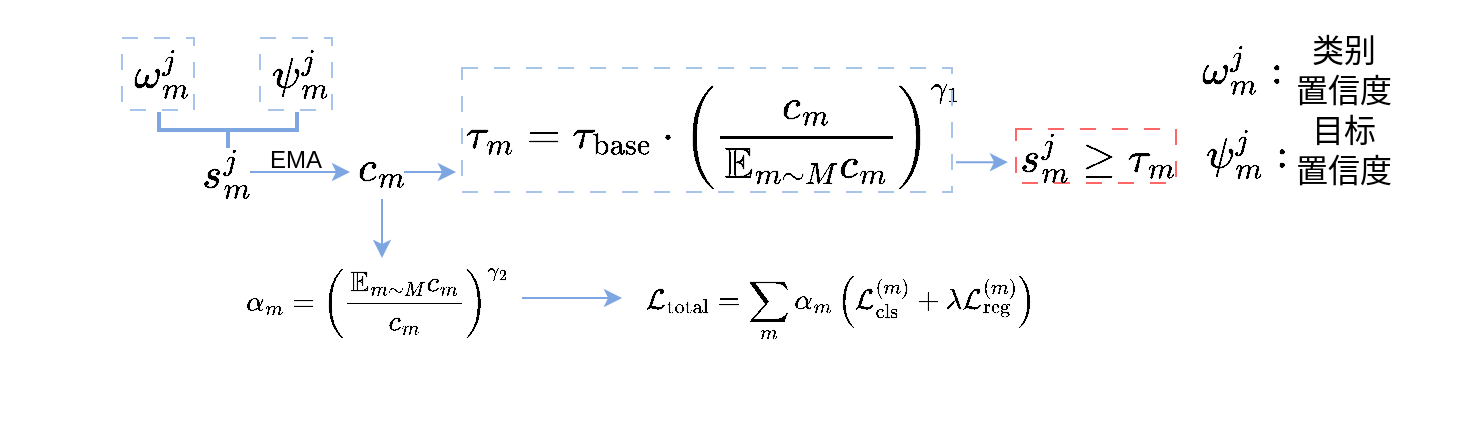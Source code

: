 <mxfile version="27.0.1">
  <diagram name="第 1 页" id="i5m17b8EzfQg5klJpfjE">
    <mxGraphModel dx="778" dy="478" grid="1" gridSize="10" guides="1" tooltips="1" connect="1" arrows="1" fold="1" page="1" pageScale="1" pageWidth="827" pageHeight="1169" math="1" shadow="0">
      <root>
        <mxCell id="0" />
        <mxCell id="1" parent="0" />
        <mxCell id="mW5vK_5VpGZGRlMtQD_5-14" value="" style="rounded=0;whiteSpace=wrap;html=1;dashed=1;dashPattern=8 8;strokeColor=#A9C4EB;" vertex="1" parent="1">
          <mxGeometry x="189" y="210" width="36" height="36" as="geometry" />
        </mxCell>
        <mxCell id="mW5vK_5VpGZGRlMtQD_5-12" value="" style="rounded=0;whiteSpace=wrap;html=1;dashed=1;dashPattern=8 8;fillColor=none;strokeColor=#A9C4EB;" vertex="1" parent="1">
          <mxGeometry x="120" y="210" width="36" height="36" as="geometry" />
        </mxCell>
        <mxCell id="mW5vK_5VpGZGRlMtQD_5-1" value="&lt;font style=&quot;font-size: 18px;&quot;&gt;$$\omega_{m}^{j}$$&lt;/font&gt;" style="text;strokeColor=none;align=center;fillColor=none;html=1;verticalAlign=middle;whiteSpace=wrap;rounded=0;" vertex="1" parent="1">
          <mxGeometry x="130" y="218" width="20" height="20" as="geometry" />
        </mxCell>
        <mxCell id="mW5vK_5VpGZGRlMtQD_5-2" value="&lt;span style=&quot;color: rgb(0, 0, 0); font-family: Helvetica; font-style: normal; font-variant-ligatures: normal; font-variant-caps: normal; font-weight: 400; letter-spacing: normal; orphans: 2; text-align: center; text-indent: 0px; text-transform: none; widows: 2; word-spacing: 0px; -webkit-text-stroke-width: 0px; white-space: normal; background-color: rgb(236, 236, 236); text-decoration-thickness: initial; text-decoration-style: initial; text-decoration-color: initial; float: none; display: inline !important;&quot;&gt;&lt;font style=&quot;font-size: 18px;&quot;&gt;$$\psi_{m}^{j}$$&lt;/font&gt;&lt;/span&gt;" style="text;whiteSpace=wrap;html=1;" vertex="1" parent="1">
          <mxGeometry x="193" y="191" width="26" height="10" as="geometry" />
        </mxCell>
        <mxCell id="mW5vK_5VpGZGRlMtQD_5-4" value="" style="strokeWidth=2;html=1;shape=mxgraph.flowchart.annotation_2;align=left;labelPosition=right;pointerEvents=1;rotation=-90;strokeColor=#7EA6E0;" vertex="1" parent="1">
          <mxGeometry x="164" y="221.5" width="18" height="69" as="geometry" />
        </mxCell>
        <mxCell id="mW5vK_5VpGZGRlMtQD_5-6" value="EMA" style="text;strokeColor=none;align=center;fillColor=none;html=1;verticalAlign=middle;whiteSpace=wrap;rounded=0;" vertex="1" parent="1">
          <mxGeometry x="177" y="255.5" width="60" height="30" as="geometry" />
        </mxCell>
        <mxCell id="mW5vK_5VpGZGRlMtQD_5-7" value="&lt;font style=&quot;font-size: 18px;&quot;&gt;$$c_{m}$$&lt;/font&gt;" style="text;strokeColor=none;align=center;fillColor=none;html=1;verticalAlign=middle;whiteSpace=wrap;rounded=0;" vertex="1" parent="1">
          <mxGeometry x="220" y="260.5" width="60" height="30" as="geometry" />
        </mxCell>
        <mxCell id="mW5vK_5VpGZGRlMtQD_5-8" value="" style="endArrow=classic;html=1;rounded=0;strokeColor=#7EA6E0;" edge="1" parent="1">
          <mxGeometry width="50" height="50" relative="1" as="geometry">
            <mxPoint x="184" y="277" as="sourcePoint" />
            <mxPoint x="234" y="277" as="targetPoint" />
          </mxGeometry>
        </mxCell>
        <mxCell id="mW5vK_5VpGZGRlMtQD_5-9" value="&lt;font style=&quot;font-size: 18px;&quot;&gt;$$s_{m}^{j}$$&lt;/font&gt;" style="text;strokeColor=none;align=center;fillColor=none;html=1;verticalAlign=middle;whiteSpace=wrap;rounded=0;" vertex="1" parent="1">
          <mxGeometry x="143" y="262.5" width="60" height="30" as="geometry" />
        </mxCell>
        <mxCell id="mW5vK_5VpGZGRlMtQD_5-10" value="&lt;font style=&quot;font-size: 16px;&quot;&gt;类别&lt;/font&gt;&lt;div&gt;&lt;font style=&quot;font-size: 16px;&quot;&gt;置信度&lt;/font&gt;&lt;/div&gt;" style="text;strokeColor=none;align=center;fillColor=none;html=1;verticalAlign=middle;whiteSpace=wrap;rounded=0;" vertex="1" parent="1">
          <mxGeometry x="702" y="211" width="58" height="30" as="geometry" />
        </mxCell>
        <mxCell id="mW5vK_5VpGZGRlMtQD_5-11" value="&lt;font style=&quot;font-size: 16px;&quot;&gt;目标&lt;br&gt;&lt;/font&gt;&lt;div&gt;&lt;font style=&quot;font-size: 16px;&quot;&gt;置信度&lt;/font&gt;&lt;/div&gt;" style="text;strokeColor=none;align=center;fillColor=none;html=1;verticalAlign=middle;whiteSpace=wrap;rounded=0;" vertex="1" parent="1">
          <mxGeometry x="700" y="250.5" width="62" height="30" as="geometry" />
        </mxCell>
        <mxCell id="mW5vK_5VpGZGRlMtQD_5-17" value="$$\tau_{m} = \tau_{\text{base}} \cdot \left( \frac{c_m}{\mathbb{E}_{m\sim M} c_m} \right)^{\gamma_1}$$" style="text;whiteSpace=wrap;fontSize=18;" vertex="1" parent="1">
          <mxGeometry x="290" y="208" width="160" height="29" as="geometry" />
        </mxCell>
        <mxCell id="mW5vK_5VpGZGRlMtQD_5-19" value="" style="endArrow=classic;html=1;rounded=0;strokeColor=#7EA6E0;" edge="1" parent="1">
          <mxGeometry width="50" height="50" relative="1" as="geometry">
            <mxPoint x="261" y="277" as="sourcePoint" />
            <mxPoint x="287" y="277" as="targetPoint" />
          </mxGeometry>
        </mxCell>
        <mxCell id="mW5vK_5VpGZGRlMtQD_5-20" value="" style="rounded=0;whiteSpace=wrap;html=1;dashed=1;dashPattern=8 8;fillColor=none;strokeColor=#A9C4EB;" vertex="1" parent="1">
          <mxGeometry x="290" y="225" width="245" height="62" as="geometry" />
        </mxCell>
        <mxCell id="mW5vK_5VpGZGRlMtQD_5-21" value="" style="endArrow=classic;html=1;rounded=0;strokeColor=#7EA6E0;" edge="1" parent="1">
          <mxGeometry width="50" height="50" relative="1" as="geometry">
            <mxPoint x="537" y="272.08" as="sourcePoint" />
            <mxPoint x="563" y="272.08" as="targetPoint" />
          </mxGeometry>
        </mxCell>
        <mxCell id="mW5vK_5VpGZGRlMtQD_5-22" value="" style="rounded=0;whiteSpace=wrap;html=1;dashed=1;dashPattern=8 8;fillColor=none;strokeColor=#FF6666;" vertex="1" parent="1">
          <mxGeometry x="567" y="255.5" width="80" height="27" as="geometry" />
        </mxCell>
        <mxCell id="mW5vK_5VpGZGRlMtQD_5-23" value="&lt;span style=&quot;color: rgb(0, 0, 0); font-family: Helvetica; font-style: normal; font-variant-ligatures: normal; font-variant-caps: normal; font-weight: 400; letter-spacing: normal; orphans: 2; text-align: center; text-indent: 0px; text-transform: none; widows: 2; word-spacing: 0px; -webkit-text-stroke-width: 0px; white-space: normal; background-color: rgb(236, 236, 236); text-decoration-thickness: initial; text-decoration-style: initial; text-decoration-color: initial; float: none; display: inline !important;&quot;&gt;&lt;font style=&quot;font-size: 18px;&quot;&gt;$$s_{m}^{j}\geq \tau_{m}$$&lt;/font&gt;&lt;/span&gt;" style="text;whiteSpace=wrap;html=1;" vertex="1" parent="1">
          <mxGeometry x="567" y="233" width="70" height="20" as="geometry" />
        </mxCell>
        <mxCell id="mW5vK_5VpGZGRlMtQD_5-24" value="&lt;font style=&quot;font-size: 18px;&quot;&gt;$$\omega_{m}^{j}:$$&lt;/font&gt;" style="text;strokeColor=none;align=center;fillColor=none;html=1;verticalAlign=middle;whiteSpace=wrap;rounded=0;" vertex="1" parent="1">
          <mxGeometry x="670" y="216" width="20" height="20" as="geometry" />
        </mxCell>
        <mxCell id="mW5vK_5VpGZGRlMtQD_5-26" value="&lt;span style=&quot;color: rgb(0, 0, 0); font-family: Helvetica; font-style: normal; font-variant-ligatures: normal; font-variant-caps: normal; font-weight: 400; letter-spacing: normal; orphans: 2; text-align: center; text-indent: 0px; text-transform: none; widows: 2; word-spacing: 0px; -webkit-text-stroke-width: 0px; white-space: normal; background-color: rgb(236, 236, 236); text-decoration-thickness: initial; text-decoration-style: initial; text-decoration-color: initial; float: none; display: inline !important;&quot;&gt;&lt;font style=&quot;font-size: 18px;&quot;&gt;$$\psi_{m}^{j}:$$&lt;/font&gt;&lt;/span&gt;" style="text;whiteSpace=wrap;html=1;" vertex="1" parent="1">
          <mxGeometry x="660" y="231" width="26" height="10" as="geometry" />
        </mxCell>
        <mxCell id="mW5vK_5VpGZGRlMtQD_5-33" value="" style="endArrow=classic;html=1;rounded=0;strokeColor=#7EA6E0;exitX=0.5;exitY=1;exitDx=0;exitDy=0;" edge="1" parent="1" source="mW5vK_5VpGZGRlMtQD_5-7">
          <mxGeometry width="50" height="50" relative="1" as="geometry">
            <mxPoint x="271" y="316" as="sourcePoint" />
            <mxPoint x="250" y="320" as="targetPoint" />
          </mxGeometry>
        </mxCell>
        <mxCell id="mW5vK_5VpGZGRlMtQD_5-34" value="$$\alpha_{m} = \left( \frac{\mathbb{E}_{m\sim M} c_m}{c_m} \right)^{\gamma_2}$$" style="text;whiteSpace=wrap;" vertex="1" parent="1">
          <mxGeometry x="180" y="306" width="140" height="60" as="geometry" />
        </mxCell>
        <mxCell id="mW5vK_5VpGZGRlMtQD_5-35" value="$$\mathcal{L}_{\text{total}} = \sum_{m} \alpha_m \left( \mathcal{L}_{\text{cls}}^{(m)} + \lambda \mathcal{L}_{\text{reg}}^{(m)} \right)$$" style="text;whiteSpace=wrap;" vertex="1" parent="1">
          <mxGeometry x="380" y="310" width="190" height="50.5" as="geometry" />
        </mxCell>
        <mxCell id="mW5vK_5VpGZGRlMtQD_5-36" value="" style="endArrow=classic;html=1;rounded=0;strokeColor=#7EA6E0;" edge="1" parent="1">
          <mxGeometry width="50" height="50" relative="1" as="geometry">
            <mxPoint x="320" y="340" as="sourcePoint" />
            <mxPoint x="370" y="340" as="targetPoint" />
          </mxGeometry>
        </mxCell>
      </root>
    </mxGraphModel>
  </diagram>
</mxfile>
